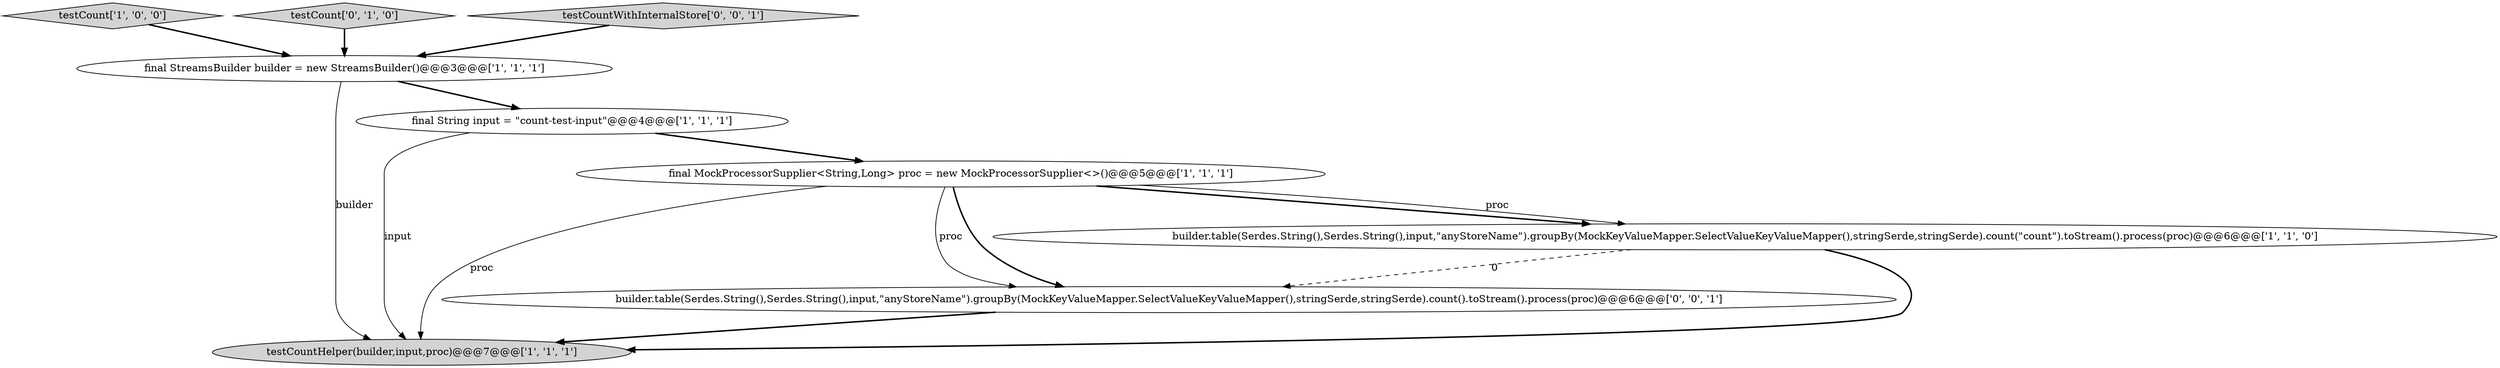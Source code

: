 digraph {
4 [style = filled, label = "testCountHelper(builder,input,proc)@@@7@@@['1', '1', '1']", fillcolor = lightgray, shape = ellipse image = "AAA0AAABBB1BBB"];
1 [style = filled, label = "testCount['1', '0', '0']", fillcolor = lightgray, shape = diamond image = "AAA0AAABBB1BBB"];
8 [style = filled, label = "builder.table(Serdes.String(),Serdes.String(),input,\"anyStoreName\").groupBy(MockKeyValueMapper.SelectValueKeyValueMapper(),stringSerde,stringSerde).count().toStream().process(proc)@@@6@@@['0', '0', '1']", fillcolor = white, shape = ellipse image = "AAA0AAABBB3BBB"];
6 [style = filled, label = "testCount['0', '1', '0']", fillcolor = lightgray, shape = diamond image = "AAA0AAABBB2BBB"];
2 [style = filled, label = "final StreamsBuilder builder = new StreamsBuilder()@@@3@@@['1', '1', '1']", fillcolor = white, shape = ellipse image = "AAA0AAABBB1BBB"];
0 [style = filled, label = "final MockProcessorSupplier<String,Long> proc = new MockProcessorSupplier<>()@@@5@@@['1', '1', '1']", fillcolor = white, shape = ellipse image = "AAA0AAABBB1BBB"];
5 [style = filled, label = "final String input = \"count-test-input\"@@@4@@@['1', '1', '1']", fillcolor = white, shape = ellipse image = "AAA0AAABBB1BBB"];
7 [style = filled, label = "testCountWithInternalStore['0', '0', '1']", fillcolor = lightgray, shape = diamond image = "AAA0AAABBB3BBB"];
3 [style = filled, label = "builder.table(Serdes.String(),Serdes.String(),input,\"anyStoreName\").groupBy(MockKeyValueMapper.SelectValueKeyValueMapper(),stringSerde,stringSerde).count(\"count\").toStream().process(proc)@@@6@@@['1', '1', '0']", fillcolor = white, shape = ellipse image = "AAA0AAABBB1BBB"];
2->4 [style = solid, label="builder"];
0->3 [style = bold, label=""];
3->8 [style = dashed, label="0"];
0->4 [style = solid, label="proc"];
1->2 [style = bold, label=""];
0->8 [style = solid, label="proc"];
8->4 [style = bold, label=""];
5->0 [style = bold, label=""];
3->4 [style = bold, label=""];
7->2 [style = bold, label=""];
0->3 [style = solid, label="proc"];
5->4 [style = solid, label="input"];
2->5 [style = bold, label=""];
6->2 [style = bold, label=""];
0->8 [style = bold, label=""];
}
